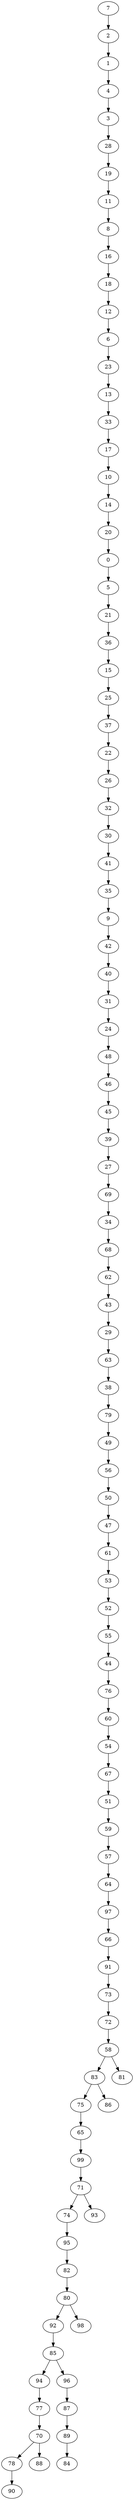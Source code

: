 digraph grafoGilbert_n_100_p_10_DFS_R_7 {
7;
2;
1;
4;
3;
28;
19;
11;
8;
16;
18;
12;
6;
23;
13;
33;
17;
10;
14;
20;
0;
5;
21;
36;
15;
25;
37;
22;
26;
32;
30;
41;
35;
9;
42;
40;
31;
24;
48;
46;
45;
39;
27;
69;
34;
68;
62;
43;
29;
63;
38;
79;
49;
56;
50;
47;
61;
53;
52;
55;
44;
76;
60;
54;
67;
51;
59;
57;
64;
97;
66;
91;
73;
72;
58;
83;
75;
65;
99;
71;
74;
95;
82;
80;
92;
85;
94;
77;
70;
78;
90;
88;
96;
87;
89;
84;
98;
93;
86;
81;
78 -> 90;
70 -> 78;
70 -> 88;
77 -> 70;
94 -> 77;
85 -> 94;
89 -> 84;
87 -> 89;
96 -> 87;
85 -> 96;
92 -> 85;
80 -> 92;
80 -> 98;
82 -> 80;
95 -> 82;
74 -> 95;
71 -> 74;
71 -> 93;
99 -> 71;
65 -> 99;
75 -> 65;
83 -> 75;
83 -> 86;
58 -> 83;
58 -> 81;
72 -> 58;
73 -> 72;
91 -> 73;
66 -> 91;
97 -> 66;
64 -> 97;
57 -> 64;
59 -> 57;
51 -> 59;
67 -> 51;
54 -> 67;
60 -> 54;
76 -> 60;
44 -> 76;
55 -> 44;
52 -> 55;
53 -> 52;
61 -> 53;
47 -> 61;
50 -> 47;
56 -> 50;
49 -> 56;
79 -> 49;
38 -> 79;
63 -> 38;
29 -> 63;
43 -> 29;
62 -> 43;
68 -> 62;
34 -> 68;
69 -> 34;
27 -> 69;
39 -> 27;
45 -> 39;
46 -> 45;
48 -> 46;
24 -> 48;
31 -> 24;
40 -> 31;
42 -> 40;
9 -> 42;
35 -> 9;
41 -> 35;
30 -> 41;
32 -> 30;
26 -> 32;
22 -> 26;
37 -> 22;
25 -> 37;
15 -> 25;
36 -> 15;
21 -> 36;
5 -> 21;
0 -> 5;
20 -> 0;
14 -> 20;
10 -> 14;
17 -> 10;
33 -> 17;
13 -> 33;
23 -> 13;
6 -> 23;
12 -> 6;
18 -> 12;
16 -> 18;
8 -> 16;
11 -> 8;
19 -> 11;
28 -> 19;
3 -> 28;
4 -> 3;
1 -> 4;
2 -> 1;
7 -> 2;
}